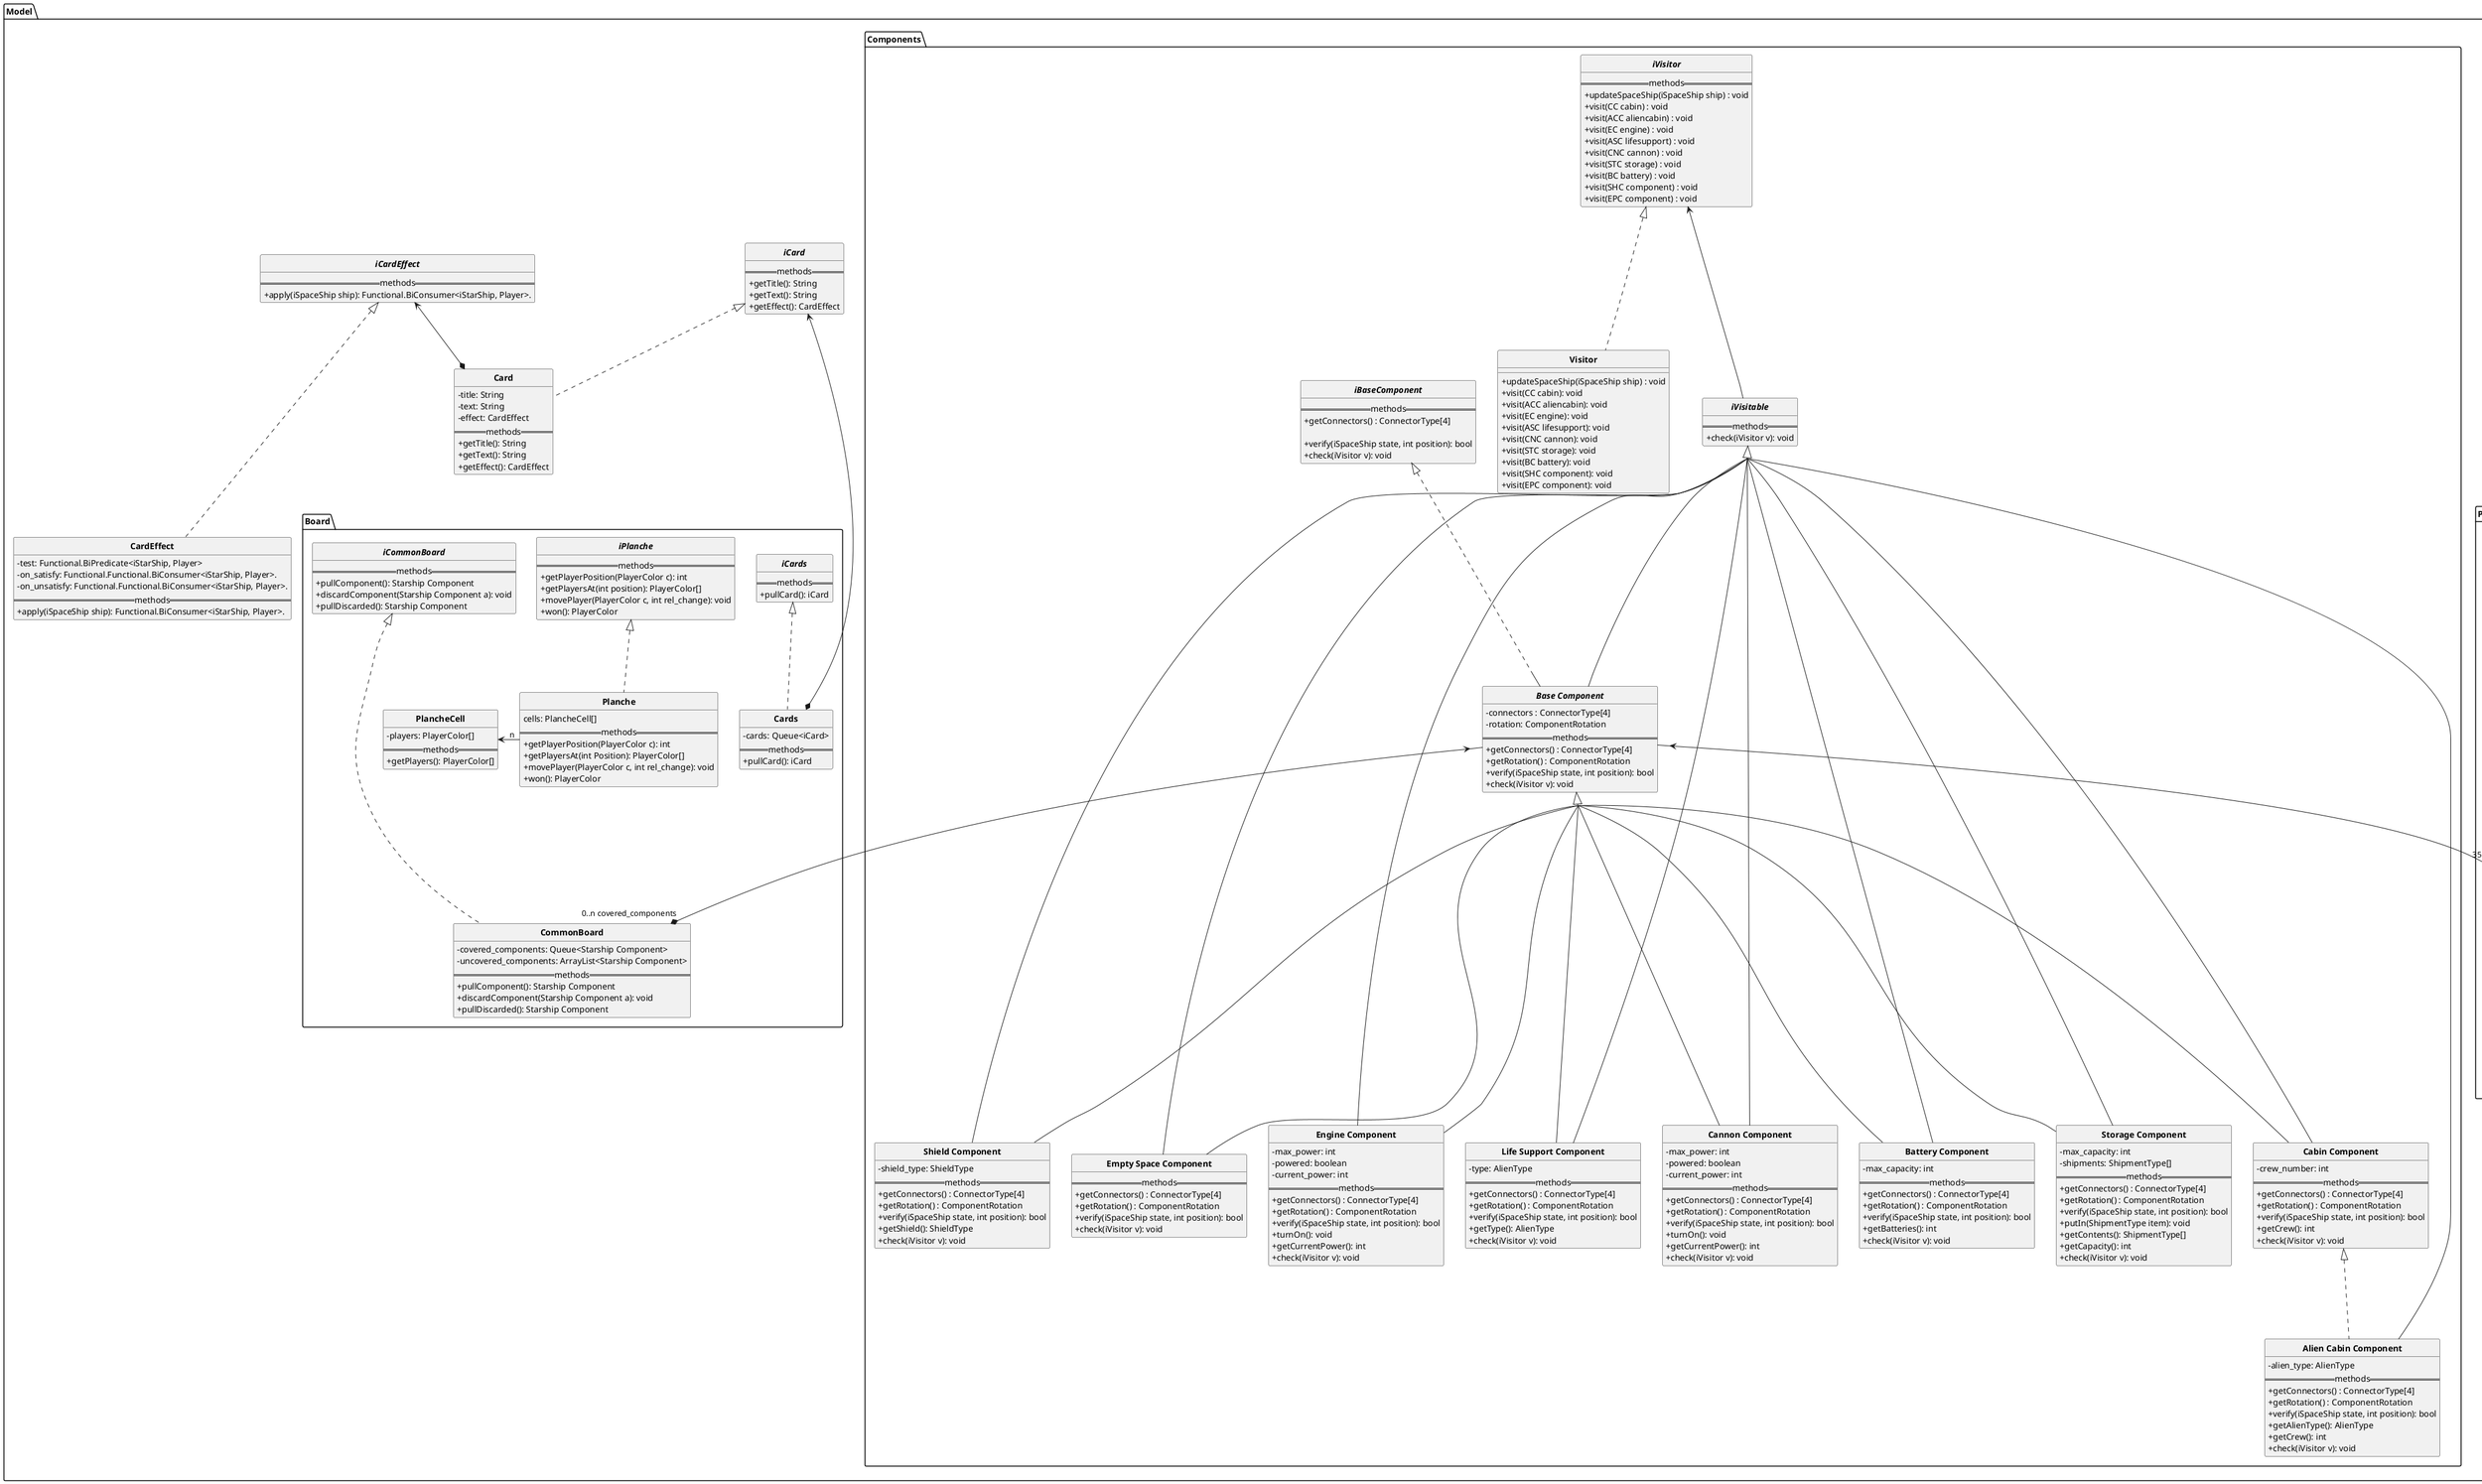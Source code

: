 @startuml classdiagrams

'Style config
hide circle
skinparam classFontStyle bold
skinparam groupInheritance 2
set separator ::
skinparam classAttributeIconSize 0

' =============================================================
' -!-.-!-.-!-.-!-.-!-.-!-.-!-. -!- .-!-.-!-.-!-.-!-.-!-.-!-.-!-
' ------ Getters and Setters -> omitted in large classes ------
' -------------------------------------------------------------
' -!-.-!-.-!-.-!-.-!-.-!-.-!-. -!- .-!-.-!-.-!-.-!-.-!-.-!-.-!-
' =============================================================

'Class declaration

'Components
interface Model::Components::iSC as "iBaseComponent"{
    ==methods==
    {method} +getConnectors() : ConnectorType[4]
    
    {method} +verify(iSpaceShip state, int position): bool
    {method} +check(iVisitor v): void
}

interface Model::Components::iVisitable as "iVisitable" {
    ==methods==
    {method} +check(iVisitor v): void
}

interface Model::Components::iVisitor as "iVisitor" {
    ==methods==
    {method} +updateSpaceShip(iSpaceShip ship) : void
    {method} +visit(CC cabin) : void
    {method} +visit(ACC aliencabin) : void
    {method} +visit(EC engine) : void
    {method} +visit(ASC lifesupport) : void
    {method} +visit(CNC cannon) : void
    {method} +visit(STC storage) : void
    {method} +visit(BC battery) : void
    {method} +visit(SHC component) : void
    {method} +visit(EPC component) : void 
}

class Model::Components::Visitor as "Visitor" {
    {method} +updateSpaceShip(iSpaceShip ship) : void
    {method} +visit(CC cabin): void
    {method} +visit(ACC aliencabin): void
    {method} +visit(EC engine): void
    {method} +visit(ASC lifesupport): void
    {method} +visit(CNC cannon): void
    {method} +visit(STC storage): void
    {method} +visit(BC battery): void
    {method} +visit(SHC component): void
    {method} +visit(EPC component): void 
}

abstract Model::Components::SC as "Base Component" {
    {field} -connectors : ConnectorType[4]
    {field} -rotation: ComponentRotation
    ==methods==
    {method} +getConnectors() : ConnectorType[4]
    {method} +getRotation() : ComponentRotation
    {method} +verify(iSpaceShip state, int position): bool
    {method} +check(iVisitor v): void
}

class Model::Components::CC as "Cabin Component" {
    {field} -crew_number: int
    ==methods==
    {method} +getConnectors() : ConnectorType[4]
    {method} +getRotation() : ComponentRotation
    {method} +verify(iSpaceShip state, int position): bool
    {method} +getCrew(): int
    {method} +check(iVisitor v): void
}

class Model::Components::ACC as "Alien Cabin Component" {
    {field} -alien_type: AlienType
    ==methods==
    {method} +getConnectors() : ConnectorType[4]
    {method} +getRotation() : ComponentRotation
    {method} +verify(iSpaceShip state, int position): bool
    {method} +getAlienType(): AlienType
    {method} +getCrew(): int
    {method} +check(iVisitor v): void
}

class Model::Components::EC as "Engine Component" {
    {field} -max_power: int
    {field} -powered: boolean
    {field} -current_power: int
    ==methods==
    {method} +getConnectors() : ConnectorType[4]
    {method} +getRotation() : ComponentRotation
    {method} +verify(iSpaceShip state, int position): bool
    {method} +turnOn(): void
    {method} +getCurrentPower(): int
    {method} +check(iVisitor v): void
}

class Model::Components::ASC as "Life Support Component" {
    {field} -type: AlienType
    ==methods==
    {method} +getConnectors() : ConnectorType[4]
    {method} +getRotation() : ComponentRotation
    {method} +verify(iSpaceShip state, int position): bool
    {method} +getType(): AlienType
    {method} +check(iVisitor v): void
}

class Model::Components::CNC as "Cannon Component"{
    {field} -max_power: int
    {field} -powered: boolean
    {field} -current_power: int
    ==methods==
    {method} +getConnectors() : ConnectorType[4]
    {method} +getRotation() : ComponentRotation
    {method} +verify(iSpaceShip state, int position): bool
    {method} +turnOn(): void
    {method} +getCurrentPower(): int
    {method} +check(iVisitor v): void
}

class Model::Components::STC as "Storage Component" {
    {field} -max_capacity: int
    {field} -shipments: ShipmentType[]
    ==methods==
    {method} +getConnectors() : ConnectorType[4]
    {method} +getRotation() : ComponentRotation
    {method} +verify(iSpaceShip state, int position): bool
    {method} +putIn(ShipmentType item): void
    {method} +getContents(): ShipmentType[]
    {method} +getCapacity(): int
    {method} +check(iVisitor v): void
}

class Model::Components::BC as "Battery Component" {
    {field} -max_capacity: int
    ==methods==
    {method} +getConnectors() : ConnectorType[4]
    {method} +getRotation() : ComponentRotation
    {method} +verify(iSpaceShip state, int position): bool
    {method} +getBatteries(): int
    {method} +check(iVisitor v): void
}

class Model::Components::SHC as "Shield Component" {
    {field} -shield_type: ShieldType
    ==methods==
    {method} +getConnectors() : ConnectorType[4]
    {method} +getRotation() : ComponentRotation
    {method} +verify(iSpaceShip state, int position): bool
    {method} +getShield(): ShieldType
    {method} +check(iVisitor v): void
}

class Model::Components::EPC as "Empty Space Component" {
    ==methods==
    {method} +getConnectors() : ConnectorType[4]
    {method} +getRotation() : ComponentRotation
    {method} +verify(iSpaceShip state, int position): bool
    {method} +check(iVisitor v): void
    'A block with no connectors.
}

'Adventure cards
interface Model::Board::iCards{
    ==methods==
    {method} +pullCard(): iCard
}

class Model::Board::Cards{
    {field} -cards: Queue<iCard>
    ==methods==
    {method} +pullCard(): iCard
}

interface Model::iCard{ 
    ==methods==
    {method} +getTitle(): String
    {method} +getText(): String
    {method} +getEffect(): CardEffect
}

class Model::Card{
    {field} -title: String
    {field} -text: String
    {field} -effect: CardEffect
    ==methods==
    {method} +getTitle(): String
    {method} +getText(): String
    {method} +getEffect(): CardEffect
}

interface Model::iCardEffect{
    ==methods==
    {method} +apply(iSpaceShip ship): Functional.BiConsumer<iStarShip, Player>.
}

class Model::CardEffect{
    ' TODO capire la sintassi per includere una funzione come variabile.
    {field} -test: Functional.BiPredicate<iStarShip, Player> 
    {field} -on_satisfy: Functional.Functional.BiConsumer<iStarShip, Player>.
    {field} -on_unsatisfy: Functional.Functional.BiConsumer<iStarShip, Player>.
    ==methods==
    {method} +apply(iSpaceShip ship): Functional.BiConsumer<iStarShip, Player>.
}

'La planche su cui giocare
interface Model::Board::iPlanche {
    ==methods==
    {method} +getPlayerPosition(PlayerColor c): int
    {method} +getPlayersAt(int position): PlayerColor[]
    {method} +movePlayer(PlayerColor c, int rel_change): void
    {method} +won(): PlayerColor
}

class Model::Board::PlancheCell {
    {field} -players: PlayerColor[]
    ==methods==
    {method} +getPlayers(): PlayerColor[]
}

class Model::Board::Planche {
    {field} cells: PlancheCell[]
    ==methods==
    {method} +getPlayerPosition(PlayerColor c): int
    {method} +getPlayersAt(int Position): PlayerColor[]
    {method} +movePlayer(PlayerColor c, int rel_change): void
    {method} +won(): PlayerColor
}

'Il mucchio di celle scoperte e non
interface Model::Board::iCommonBoard{
    ==methods==
    {method} +pullComponent(): Starship Component
    {method} +discardComponent(Starship Component a): void
    {method} +pullDiscarded(): Starship Component
}

class Model::Board::CommonBoard{
    {field} -covered_components: Queue<Starship Component>
    {field} -uncovered_components: ArrayList<Starship Component>
    ==methods==
    {method} +pullComponent(): Starship Component
    {method} +discardComponent(Starship Component a): void
    {method} +pullDiscarded(): Starship Component
}

class Model::Player::Player{
    {field} -credits: int
    {field} -crew: int[3]
    {field} -distance: int
    {field} -spaceship: SpaceShip
    {field} -color: PlayerColor
    ==methods==
    ' TODO getters and setters
}

interface Model::Player::iSpaceShip{
    ==methods==
    {method} +verify() : void
    {method} +add_component(Starship Component comp, int position) : void
    {method} +remove_component(int position) : void
    {method} +verify() : bool
    {method} +turnOn(int position) : bool
    {method} +resetPower() : void
    {method} +up(position) : int
    {method} +down(position) : int
    {method} +right(position) : int
    {method} +left(position) : int
    'called and evaluates possible
}

class Model::Player::SpaceShip{
    {field} -component: Starship Component[35]
    {field} -total_power: int
    {field} -total_firing_power: int
    {field} -total_engine_power: int
    {field} -batteries: int
    ==methods==
    {method} +verify(): void
    {method} +addComponent(Starship Component comp, int position): void
    {method} +removeComponent(int position): void
    {method} +verify(): bool
    {method} +turnOn(int position): bool
    {method} +resetPower(): void
    {method} +up(position) : int
    {method} +down(position) : int
    {method} +right(position) : int
    {method} +left(position) : int
    ----
    {method} -evaluateSpeed(): int
    {method} -evaluatePower(): int
}

'under the hood position is calculated by the client or RMI interface before being sent, so this layer of abstraction will be useful for running tests.


'Relations between classes

'Components
Model::Components::iSC^...Model::Components::SC
Model::Components::SC^...Model::Components::CC
Model::Components::CC^...Model::Components::ACC
Model::Components::SC^...Model::Components::EC
Model::Components::SC^...Model::Components::ASC
Model::Components::SC^...Model::Components::CNC
Model::Components::SC^...Model::Components::BC
Model::Components::SC^...Model::Components::STC
Model::Components::SC^...Model::Components::SHC
Model::Components::SC^...Model::Components::EPC

Model::Components::iVisitor^...Model::Components::Visitor
Model::Components::iVisitor<---Model::Components::iVisitable

'Components are Visitable
Model::Components::iVisitable^...Model::Components::SC
Model::Components::iVisitable^...Model::Components::CC
Model::Components::iVisitable^...Model::Components::ACC
Model::Components::iVisitable^...Model::Components::EC
Model::Components::iVisitable^...Model::Components::ASC
Model::Components::iVisitable^...Model::Components::CNC
Model::Components::iVisitable^...Model::Components::BC
Model::Components::iVisitable^...Model::Components::STC
Model::Components::iVisitable^...Model::Components::SHC
Model::Components::iVisitable^...Model::Components::EPC


'Cards
Model::Board::iCards^..Model::Board::Cards
Model::iCard<----*Model::Board::Cards
Model::iCard^..Model::Card
Model::iCardEffect<--*Model::Card
Model::iCardEffect^...Model::CardEffect

'Players and ships
Model::Player::Player <--* Model::Player::iSpaceShip
Model::Player::iSpaceShip ^.. Model::Player::SpaceShip
Model::Components::SC <--  "35" Model::Player::SpaceShip

'Board
Model::Board::iPlanche^..Model::Board::Planche
Model::Board::PlancheCell<- "n" Model::Board::Planche
Model::Board::iCommonBoard ^... Model::Board::CommonBoard
Model::Components::SC <--* "0..n covered_components" Model::Board::CommonBoard

@enduml

'⠀⠀⠀⠀⠀⠀⠀⠀⠀⠀⢀⣤⣤⡀⠀⠀⠀⠀⠀⠀⠀⠀⠀⠀⠀⠀⠀⠀⣀⣀⡀⠀⠀⠀⠀⠀⠀⠀⠀⠀⠀⠀
'⠀⠀⠀⠀⠀⠀⠀⠀⠀⢀⣾⣿⣿⣿⡀⠀⠀⠀⠀⠀⠀⠀⠀⠀⠀⠀⠀⣼⣿⣿⣿⡄⠀⠀⠀⠀⠀⠀⠀⠀⠀⠀
'⠀⠀⠀⠀⠀⠀⠀⠀⢀⣾⣿⣿⣿⣿⣷⠀⠀⠀⠀⠀⠀⠀⠀⠀⠀⠀⣼⣿⣿⣿⣿⣿⡀⠀⠀⠀⠀⠀⠀⠀⠀⠀
'⠀⠀⠀⠀⠀⠀⠀⠀⣾⣿⣿⣿⣿⣿⣿⣧⠀⠀⠀⠀⠀⠀⠀⠀⠀⢰⣿⣿⣿⣿⣿⣿⣧⠀⠀⠀⠀⠀⠀⠀⠀⠀
'⠀⠀⠀⠀⠀⠀⠀⣼⣿⣿⣿⣿⣿⣿⣿⣿⣇⠀⠀⠀⠀⠀⠀⠀⢀⣿⣿⣿⣿⣿⣿⣿⣿⡆⠀⠀⠀⠀⠀⠀⠀⠀
'⠀⠀⠀⠀⠀⠀⢰⣿⣿⣿⣿⣿⣿⣿⣿⣿⣿⡄⠀⠀⠀⠀⠀⠀⣼⣿⣿⣿⣿⣿⣿⣿⣿⣷⠀⠀⠀⠀⠀⠀⠀⠀
'⠀⠀⠀⠀⠀⢀⣿⣿⣿⣿⣿⣿⣿⣿⣿⣿⣿⣧⠀⠀⠀⠀⠀⢰⣿⣿⣿⣿⣿⣿⣿⣿⣿⣿⡇⠀⠀⠀⠀⠀⠀⠀
'⠀⠀⠀⠀⠀⢸⣿⣿⣿⣿⣿⣿⣿⣿⣿⣿⣿⣿⡄⠀⠀⠀⢀⣾⣿⣿⣿⣿⣿⣿⣿⣿⣿⣿⣇⠀⠀⠀⠀⠀⠀⠀
'⠀⠀⠀⠀⠀⣿⣿⣿⣿⣿⣿⣿⣿⣿⣿⣿⣿⣿⣿⣿⣿⣿⣿⣿⣿⣿⣿⣿⣿⣿⣿⣿⣿⣿⣿⠀⠀⠀⠀⠀⠀⠀
'⠀⠀⠀⠀⢀⣿⣿⣿⣿⣿⣿⣿⣿⣿⣿⣿⣿⣿⣿⣿⣿⣿⣿⣿⣿⣿⣿⣿⣿⣿⣿⣿⣿⣿⣿⠀⠀⠀⠀⠀⠀⠀
'⠀⠀⠀⠀⢸⣿⣿⣿⣿⣿⣿⣿⣿⣿⣿⣿⣿⣿⣿⣿⣿⣿⣿⣿⣿⣿⣿⣿⣿⣿⣿⣿⣿⣿⣿⠀⠀⠀⠀⠀⠀⠀
'⠀⠀⠀⠀⠈⣿⣿⣿⣿⣿⣿⠟⠉⠀⠀⠀⠙⢿⣿⣿⣿⣿⣿⣿⣿⡿⠋⠀⠀⠙⢻⣿⣿⣿⣿⠀⠀⠀⠀⠀⠀⠀
'⠀⠀⠀⠀⠀⣿⣿⣿⣿⣿⠃⠀⠀⠀⠀⣠⣄⠀⢻⣿⣿⣿⣿⣿⡿⠀⣠⣄⠀⠀⠀⢻⣿⣿⣏⠀⠀⠀⠀⠀⠀⠀
'⠀⠀⠀⠀⠀⣾⣿⣿⣿⣿⠀⠀⠀⠀⠰⣿⣿⠀⢸⣿⣿⣿⣿⣿⡇⠀⣿⣿⡇⠀⠀⢸⣿⣿⣿⠀⠀⠀⠀⠀⠀⠀
'⠀⠀⠀⠀⠀⣿⣿⣿⣿⣿⣄⠀⠀⠀⠀⠙⠃⠀⣼⣿⣿⣿⣿⣿⣇⠀⠙⠛⠁⠀⠀⣼⣿⣿⣿⡇⠀⠀⠀⠀⠀⠀
'⠀⠀⠀⠀⠀⣿⣿⣿⣿⣿⣿⣷⣤⣄⣀⣠⣤⣾⣿⣿⣿⣿⣽⣿⣿⣦⣄⣀⣀⣤⣾⣿⣿⣿⣿⠃⠀⠀⢀⣀⠀⠀
'⠰⡶⠶⠶⠶⠿⣿⣿⣿⣿⣿⣿⣿⣿⣿⣿⣿⣿⣿⣿⣿⣿⣿⣿⣿⣿⣿⣿⣿⣿⣿⣿⣿⣿⡟⠛⠉⠉⠙⠛⠋⠀
'⠀⠀⢀⣀⣠⣤⣿⣿⣿⣿⣿⣿⣿⣿⣿⣿⣿⣿⣿⣿⣿⣿⣿⣿⣿⣿⣿⣿⣿⣿⣿⣿⣿⡿⠷⠶⠶⠶⢤⣤⣀⠀
'⠀⠛⠋⠉⠁⠀⣀⣴⡿⢿⣿⣿⣿⣿⣿⣿⣿⣿⣿⣿⣿⣿⣿⣿⣿⣿⣿⣿⣿⣿⣿⣿⣯⣤⣀⡀⠀⠀⠀⠀⠘⠃
'⠀⠀⢀⣤⡶⠟⠉⠁⠀⠀⠉⠛⠿⣿⣿⣿⣿⣿⣿⣿⣿⣿⣿⣿⣿⣿⣿⣿⠿⠟⠉⠀⠀⠀⠉⠙⠳⠶⣄⡀⠀⠀
'⠀⠀⠙⠁⠀⠀⠀⠀⠀⠀⠀⠀⢰⣿⣿⣿⣿⣿⣿⣿⣿⣿⣿⣿⣿⣿⡏⠀⠀⠀⠀⠀⠀⠀⠀⠀⠀⠀⠉⠁⠀⠀
'⠀⠀⠀⠀⠀⠀⠀⠀⠀⠀⠀⢠⣿⣿⣿⣿⣿⣿⣿⣿⣿⣿⣿⣿⣿⣿⣷⠀⠀⠀⠀⠀⠀⠀⠀⠀⠀⠀⠀⠀⠀⠀
'⠀⠀⠀⠀⠀⠀⠀⠀⠀⠀⢀⣾⣿⣿⣿⣿⣿⣿⣿⣿⣿⣿⣿⣿⣿⣿⣿⡀⠀⠀⠀⠀⠀⠀⠀⠀⠀⠀⠀⠀⠀⠀
'⠀⠀⠀⠀⠀⠀⠀⠀⠀⠀⣼⣿⣿⣿⣿⣿⣿⣿⣿⣿⣿⣿⣿⣿⣿⣿⣿⡇⠀⠀⠀⠀⠀⠀⠀⠀⠀⠀⠀⠀⠀⠀
'⠀⠀⠀⠀⠀⠀⠀⠀⠀⣸⣿⣿⣿⣿⣿⣿⣿⣿⣿⣿⣿⣿⣿⣿⣿⣿⣿⣷⠀⠀⠀⠀⠀⠀⠀⠀⠀⠀⠀⠀⠀⠀
'⠀⠀⠀⠀⠀⠀⠀⠀⣴⣿⣿⣿⣿⣿⣿⣿⣿⣿⣿⣿⣿⣿⣿⣿⣿⣿⣿⣿⡆⠀⠀⠀⠀⠀⠀⠀⠀⠀⠀⠀⠀⠀
'⠀⠀⠀⠀⠀⠀⠀⣴⣿⣿⣿⣿⣿⣿⣿⣿⣿⣿⣿⣿⣿⣿⣿⣿⣿⣿⣿⣿⣇⠀⠀⠀⠀⠀⠀⠀⠀⠀⠀⠀⠀⠀
'⠀⠀⠀⠀⠀⠀⣰⣿⣿⣿⣿⣿⣿⣿⣿⣿⣿⣿⣿⣿⣿⣿⣿⣿⣿⣿⣿⣿⣿⡆⠀⠀⠀⠀⠀⠀⠀⠀⠀⠀⠀⠀
'⠀⠀⠀⠀⠀⢰⣿⣿⣿⣿⣿⣿⣿⣿⣿⣿⣿⣿⣿⣿⣿⣿⣿⣿⣿⣿⣿⣿⣿⣷⠀⠀⠀⠀⠀⠀⠀⠀⠀⠀⠀⠀
'⠀⠀⠀⠀⢀⣿⣿⣿⣿⣿⣿⣿⣿⣿⣿⣿⣿⣿⣿⣿⣿⣿⣿⣿⣿⣿⣿⣿⣿⣿⡇⠀⠀⠀⠀⠀⠀⠀⠀⠀⠀⠀
'⠀⠀⠀⠀⣸⣿⣿⣿⣿⣿⣿⣿⣿⣿⣿⣿⣿⣿⣿⣿⣿⣿⣿⣿⣿⣿⣿⣿⣿⣿⣷⠀⠀⠀⠀⠀⠀⠀⠀⠀⠀⠀


